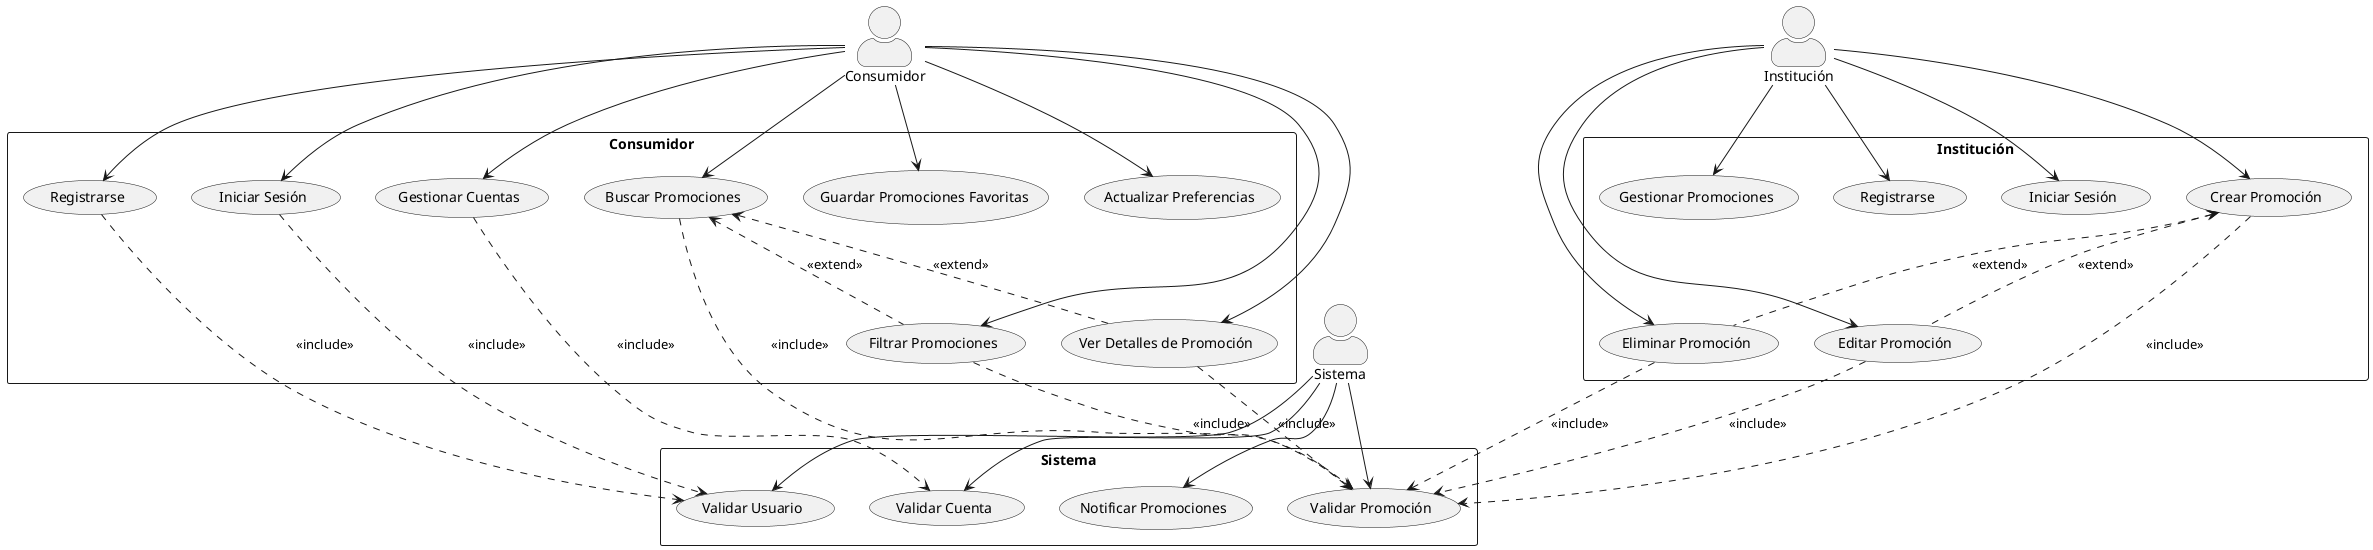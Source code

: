 @startuml DiscountPlannerUseCases

' Estilos
skinparam actorStyle awesome
skinparam packageStyle rectangle

' Actores
actor Consumer as "Consumidor"
actor Institution as "Institución"
actor System as "Sistema"

' Casos de uso para Consumidor
rectangle "Consumidor" {
    usecase "Registrarse" as UC1
    usecase "Iniciar Sesión" as UC2
    usecase "Gestionar Cuentas" as UC3
    usecase "Buscar Promociones" as UC4
    usecase "Filtrar Promociones" as UC5
    usecase "Ver Detalles de Promoción" as UC6
    usecase "Guardar Promociones Favoritas" as UC7
    usecase "Actualizar Preferencias" as UC8
}

' Casos de uso para Institución
rectangle "Institución" {
    usecase "Registrarse" as UC9
    usecase "Iniciar Sesión" as UC10
    usecase "Crear Promoción" as UC11
    usecase "Editar Promoción" as UC12
    usecase "Eliminar Promoción" as UC13
    usecase "Gestionar Promociones" as UC14
}

' Casos de uso del Sistema
rectangle "Sistema" {
    usecase "Validar Usuario" as UC15
    usecase "Validar Promoción" as UC16
    usecase "Notificar Promociones" as UC17
    usecase "Validar Cuenta" as UC18
}

' Relaciones Consumidor
Consumer --> UC1
Consumer --> UC2
Consumer --> UC3
Consumer --> UC4
Consumer --> UC5
Consumer --> UC6
Consumer --> UC7
Consumer --> UC8

' Relaciones Institución
Institution --> UC9
Institution --> UC10
Institution --> UC11
Institution --> UC12
Institution --> UC13
Institution --> UC14

' Relaciones Sistema
System --> UC15
System --> UC16
System --> UC17
System --> UC18

' Dependencias
UC1 ..> UC15 : <<include>>
UC2 ..> UC15 : <<include>>
UC3 ..> UC18 : <<include>>
UC4 ..> UC16 : <<include>>
UC5 ..> UC16 : <<include>>
UC6 ..> UC16 : <<include>>
UC11 ..> UC16 : <<include>>
UC12 ..> UC16 : <<include>>
UC13 ..> UC16 : <<include>>

' Extensiones
UC4 <.. UC5 : <<extend>>
UC4 <.. UC6 : <<extend>>
UC11 <.. UC12 : <<extend>>
UC11 <.. UC13 : <<extend>>

@enduml 